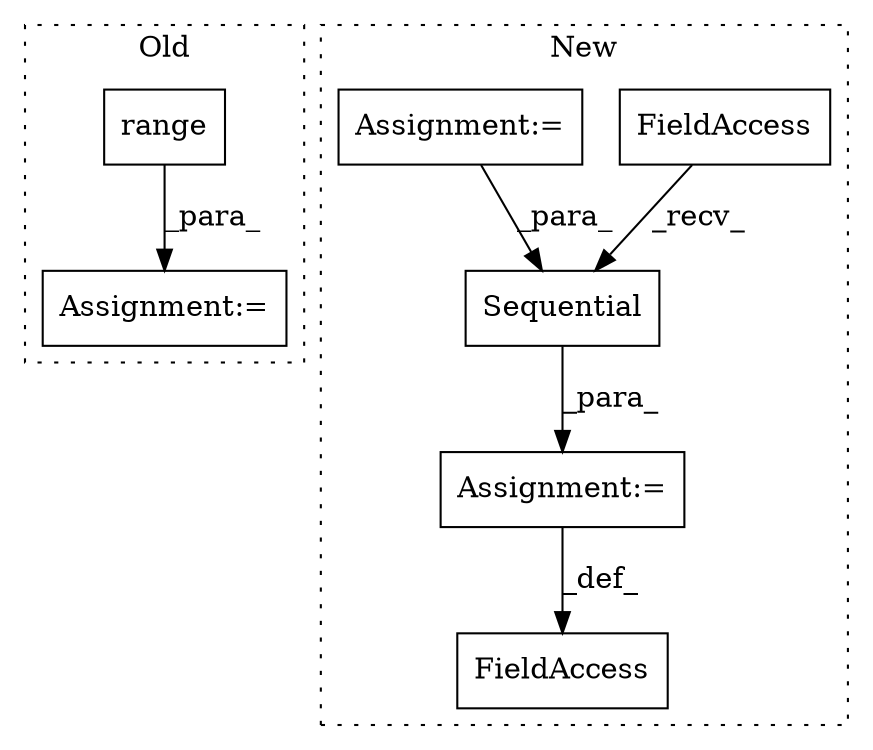 digraph G {
subgraph cluster0 {
1 [label="range" a="32" s="7710,7726" l="6,1" shape="box"];
3 [label="Assignment:=" a="7" s="7703" l="33" shape="box"];
label = "Old";
style="dotted";
}
subgraph cluster1 {
2 [label="Sequential" a="32" s="7653,7680" l="11,1" shape="box"];
4 [label="FieldAccess" a="22" s="7644" l="8" shape="box"];
5 [label="FieldAccess" a="22" s="7634" l="9" shape="box"];
6 [label="Assignment:=" a="7" s="7643" l="1" shape="box"];
7 [label="Assignment:=" a="7" s="7450" l="1" shape="box"];
label = "New";
style="dotted";
}
1 -> 3 [label="_para_"];
2 -> 6 [label="_para_"];
4 -> 2 [label="_recv_"];
6 -> 5 [label="_def_"];
7 -> 2 [label="_para_"];
}
